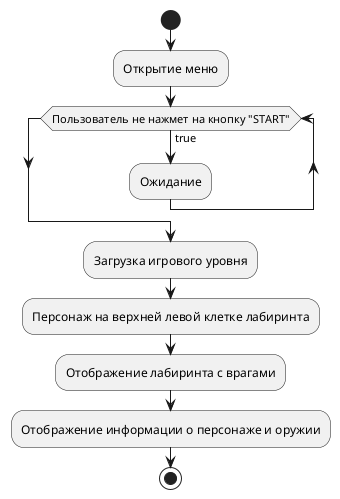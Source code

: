 @startuml
start
:Открытие меню;
while (Пользователь не нажмет на кнопку "START") is (true)
  :Ожидание;
endwhile
:Загрузка игрового уровня;
:Персонаж на верхней левой клетке лабиринта;
:Отображение лабиринта с врагами;
:Отображение информации о персонаже и оружии;
stop
@enduml
